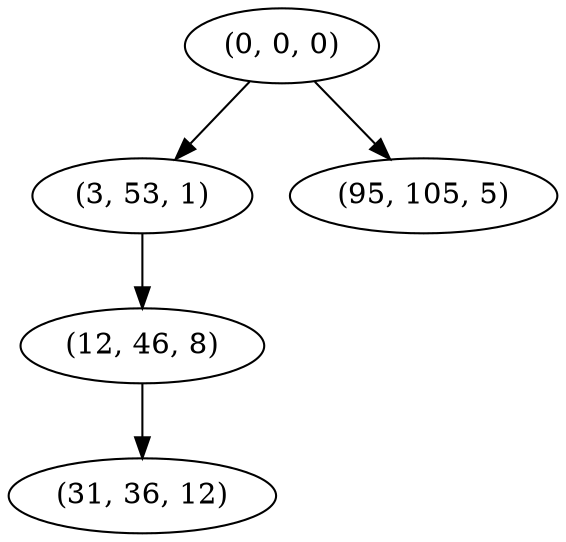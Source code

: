 digraph tree {
    "(0, 0, 0)";
    "(3, 53, 1)";
    "(12, 46, 8)";
    "(31, 36, 12)";
    "(95, 105, 5)";
    "(0, 0, 0)" -> "(3, 53, 1)";
    "(0, 0, 0)" -> "(95, 105, 5)";
    "(3, 53, 1)" -> "(12, 46, 8)";
    "(12, 46, 8)" -> "(31, 36, 12)";
}
